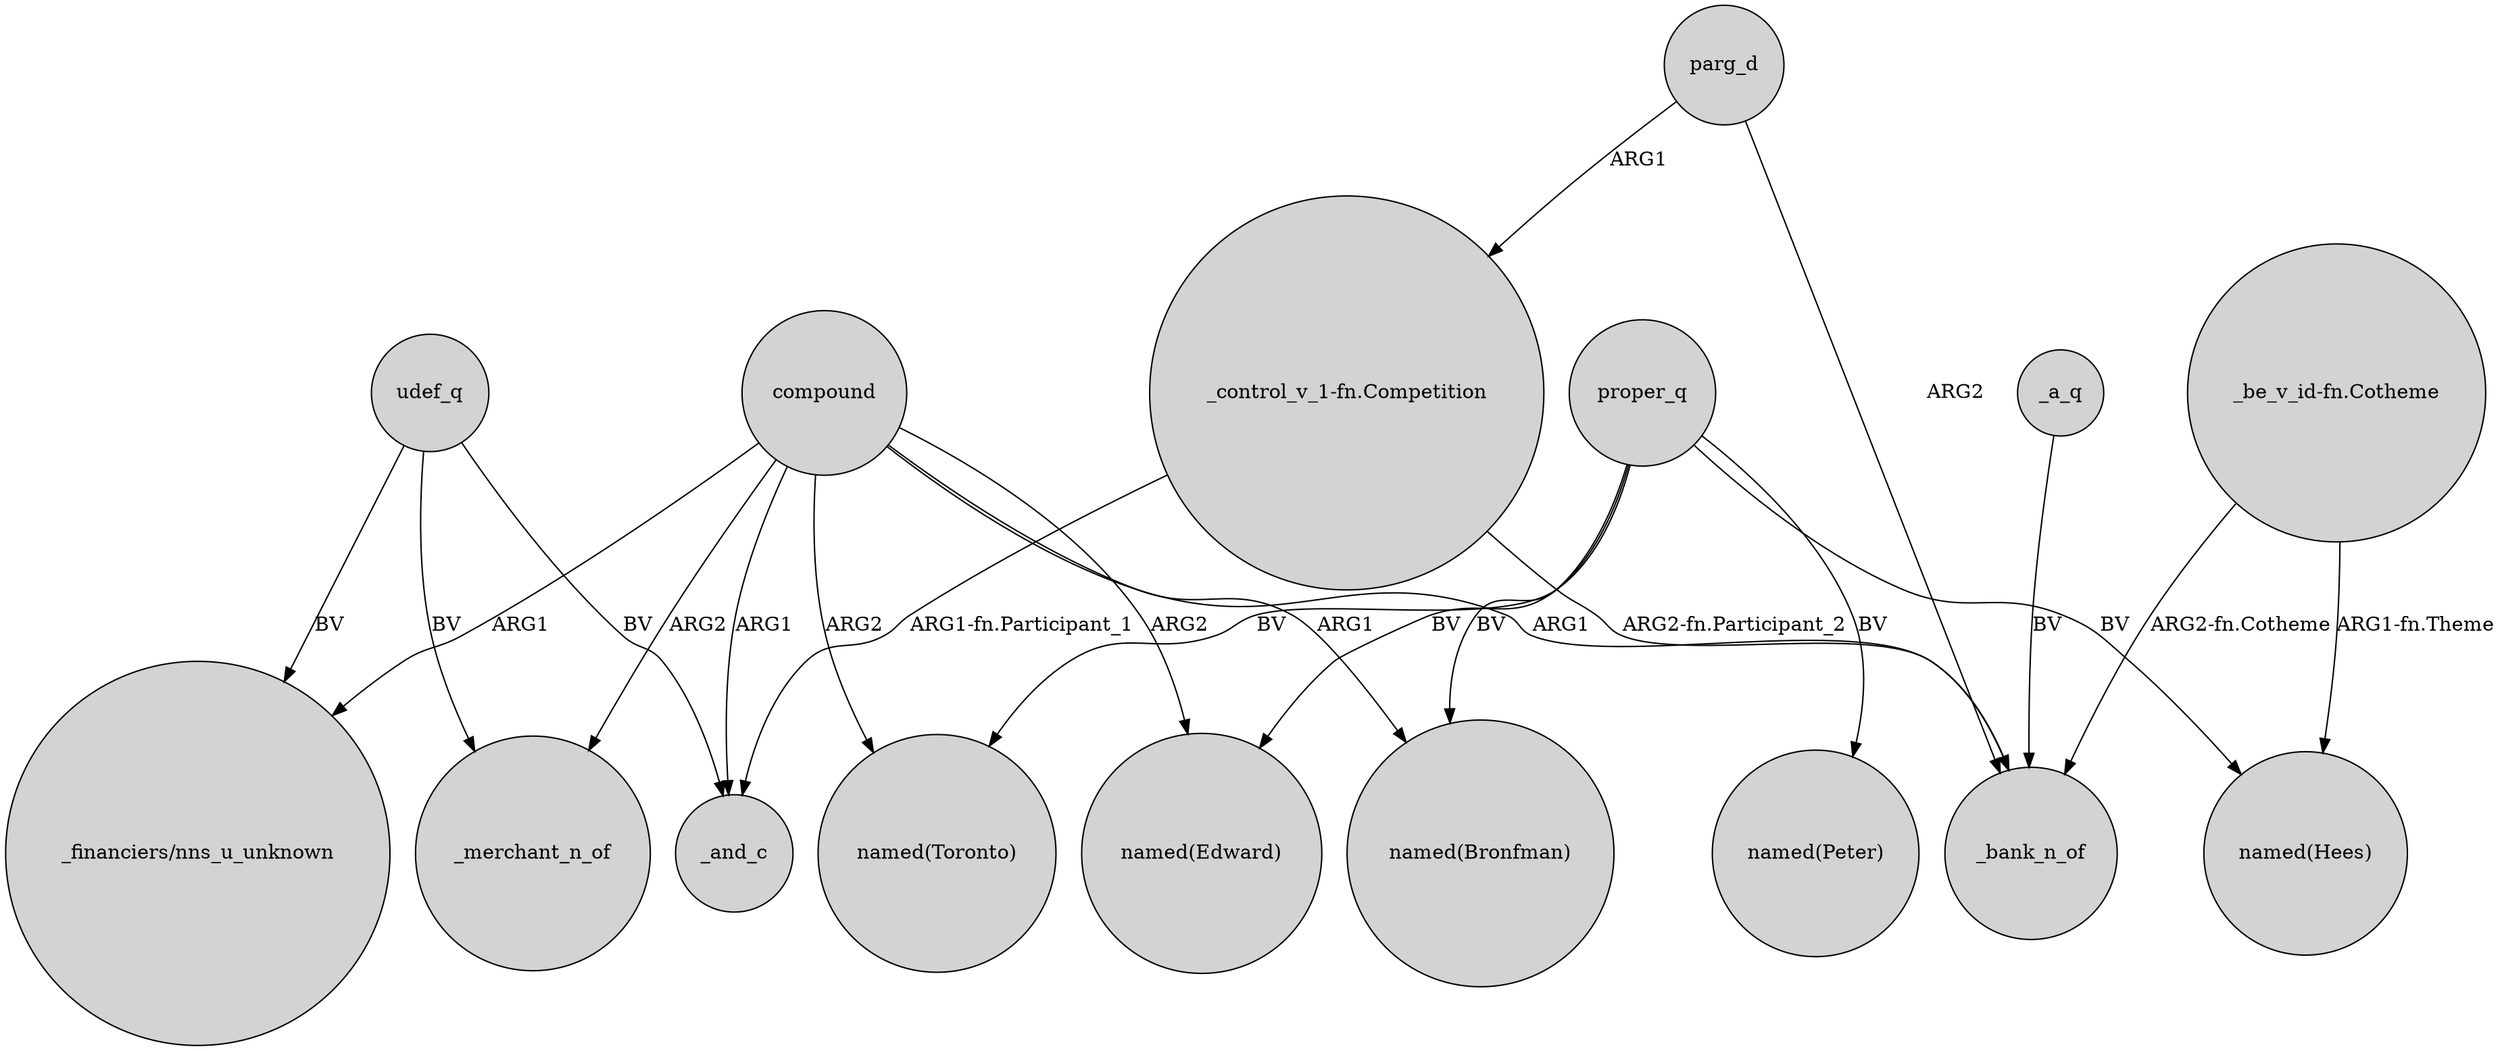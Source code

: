 digraph {
	node [shape=circle style=filled]
	compound -> _and_c [label=ARG1]
	proper_q -> "named(Toronto)" [label=BV]
	proper_q -> "named(Peter)" [label=BV]
	udef_q -> _merchant_n_of [label=BV]
	parg_d -> _bank_n_of [label=ARG2]
	compound -> _bank_n_of [label=ARG1]
	compound -> "named(Edward)" [label=ARG2]
	"_control_v_1-fn.Competition" -> _and_c [label="ARG1-fn.Participant_1"]
	compound -> "named(Bronfman)" [label=ARG1]
	udef_q -> _and_c [label=BV]
	compound -> "_financiers/nns_u_unknown" [label=ARG1]
	_a_q -> _bank_n_of [label=BV]
	udef_q -> "_financiers/nns_u_unknown" [label=BV]
	compound -> "named(Toronto)" [label=ARG2]
	parg_d -> "_control_v_1-fn.Competition" [label=ARG1]
	"_be_v_id-fn.Cotheme" -> _bank_n_of [label="ARG2-fn.Cotheme"]
	proper_q -> "named(Hees)" [label=BV]
	compound -> _merchant_n_of [label=ARG2]
	proper_q -> "named(Edward)" [label=BV]
	proper_q -> "named(Bronfman)" [label=BV]
	"_be_v_id-fn.Cotheme" -> "named(Hees)" [label="ARG1-fn.Theme"]
	"_control_v_1-fn.Competition" -> _bank_n_of [label="ARG2-fn.Participant_2"]
}
